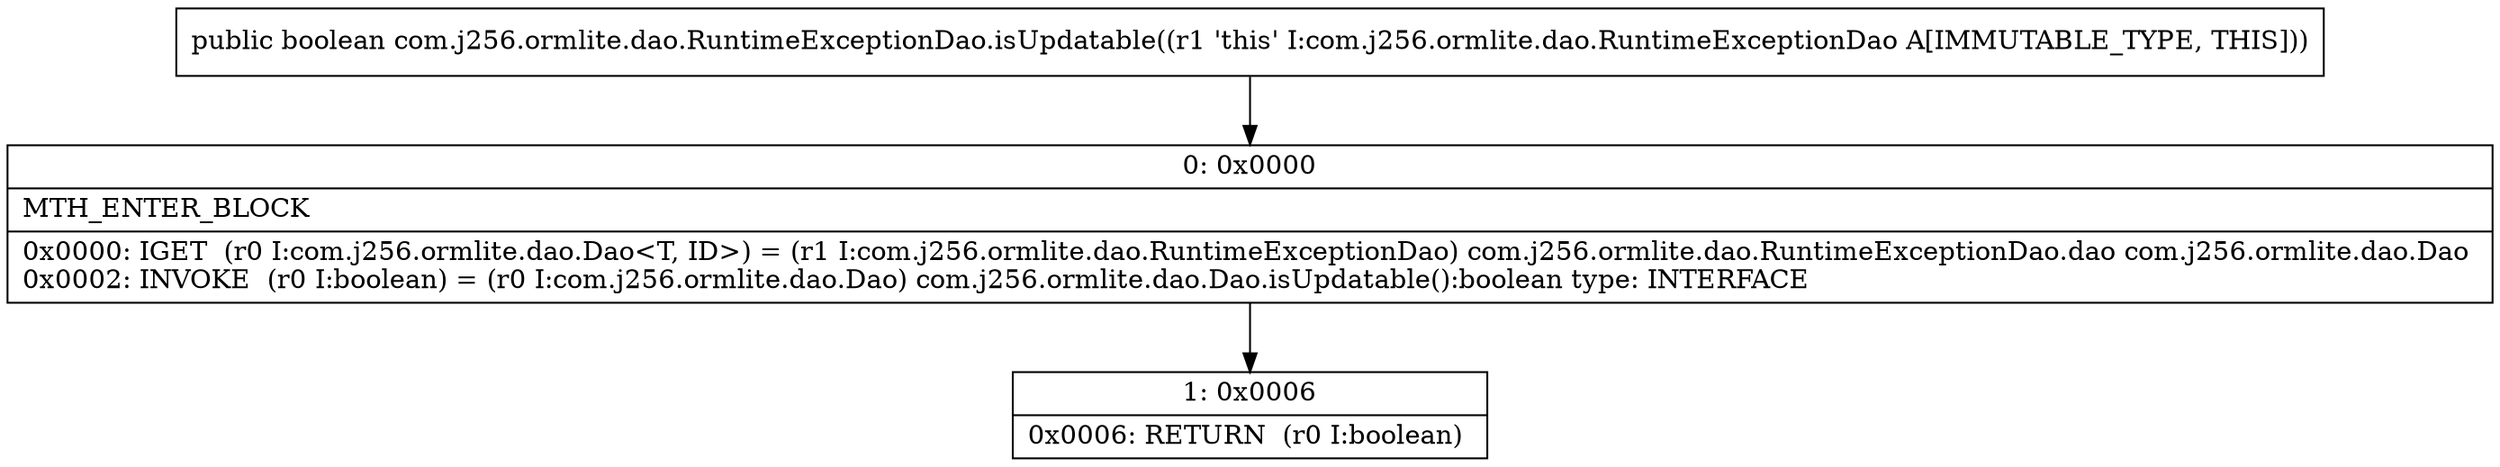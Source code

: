 digraph "CFG forcom.j256.ormlite.dao.RuntimeExceptionDao.isUpdatable()Z" {
Node_0 [shape=record,label="{0\:\ 0x0000|MTH_ENTER_BLOCK\l|0x0000: IGET  (r0 I:com.j256.ormlite.dao.Dao\<T, ID\>) = (r1 I:com.j256.ormlite.dao.RuntimeExceptionDao) com.j256.ormlite.dao.RuntimeExceptionDao.dao com.j256.ormlite.dao.Dao \l0x0002: INVOKE  (r0 I:boolean) = (r0 I:com.j256.ormlite.dao.Dao) com.j256.ormlite.dao.Dao.isUpdatable():boolean type: INTERFACE \l}"];
Node_1 [shape=record,label="{1\:\ 0x0006|0x0006: RETURN  (r0 I:boolean) \l}"];
MethodNode[shape=record,label="{public boolean com.j256.ormlite.dao.RuntimeExceptionDao.isUpdatable((r1 'this' I:com.j256.ormlite.dao.RuntimeExceptionDao A[IMMUTABLE_TYPE, THIS])) }"];
MethodNode -> Node_0;
Node_0 -> Node_1;
}

